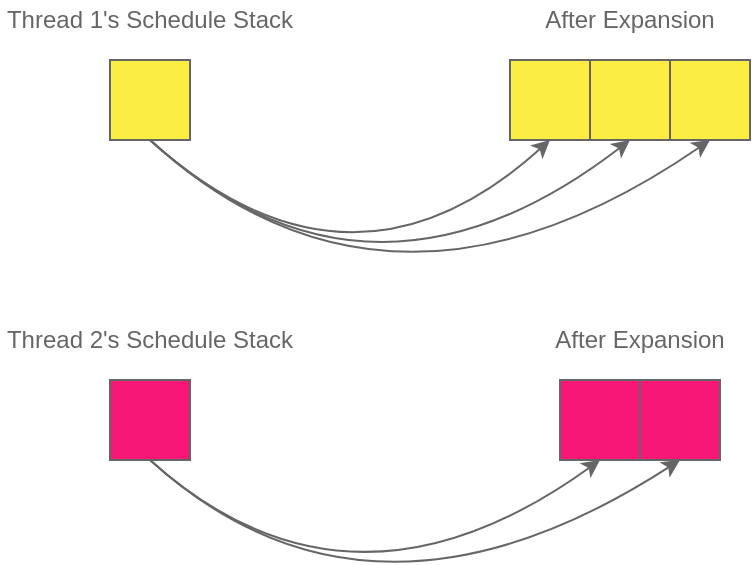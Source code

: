 <mxfile version="14.9.8" type="device"><diagram id="aU460pDSYPbogb3Fky-C" name="Page-1"><mxGraphModel dx="1422" dy="752" grid="1" gridSize="10" guides="1" tooltips="1" connect="1" arrows="1" fold="1" page="1" pageScale="1" pageWidth="850" pageHeight="1100" math="0" shadow="0"><root><mxCell id="0"/><mxCell id="1" parent="0"/><mxCell id="oeZQ5z1YvrQG4BNugUac-1" value="" style="whiteSpace=wrap;html=1;aspect=fixed;fillColor=#FBED42;strokeColor=#666666;" parent="1" vertex="1"><mxGeometry x="160" y="160" width="40" height="40" as="geometry"/></mxCell><mxCell id="oeZQ5z1YvrQG4BNugUac-4" value="" style="whiteSpace=wrap;html=1;aspect=fixed;fillColor=#FBED42;strokeColor=#666666;" parent="1" vertex="1"><mxGeometry x="360" y="160" width="40" height="40" as="geometry"/></mxCell><mxCell id="oeZQ5z1YvrQG4BNugUac-5" value="" style="whiteSpace=wrap;html=1;aspect=fixed;fillColor=#FBED42;strokeColor=#666666;" parent="1" vertex="1"><mxGeometry x="400" y="160" width="40" height="40" as="geometry"/></mxCell><mxCell id="oeZQ5z1YvrQG4BNugUac-6" value="" style="whiteSpace=wrap;html=1;aspect=fixed;fillColor=#FBED42;strokeColor=#666666;" parent="1" vertex="1"><mxGeometry x="440" y="160" width="40" height="40" as="geometry"/></mxCell><mxCell id="oeZQ5z1YvrQG4BNugUac-9" value="After Expansion" style="text;html=1;strokeColor=none;fillColor=none;align=center;verticalAlign=middle;whiteSpace=wrap;rounded=0;fontColor=#666666;" parent="1" vertex="1"><mxGeometry x="375" y="130" width="90" height="20" as="geometry"/></mxCell><mxCell id="oeZQ5z1YvrQG4BNugUac-10" value="Thread 1's Schedule Stack" style="text;html=1;strokeColor=none;fillColor=none;align=center;verticalAlign=middle;whiteSpace=wrap;rounded=0;fontColor=#666666;" parent="1" vertex="1"><mxGeometry x="105" y="130" width="150" height="20" as="geometry"/></mxCell><mxCell id="oeZQ5z1YvrQG4BNugUac-14" value="" style="endArrow=classic;html=1;exitX=0.5;exitY=1;exitDx=0;exitDy=0;entryX=0.5;entryY=1;entryDx=0;entryDy=0;curved=1;strokeColor=#666666;" parent="1" source="oeZQ5z1YvrQG4BNugUac-1" target="oeZQ5z1YvrQG4BNugUac-4" edge="1"><mxGeometry width="50" height="50" relative="1" as="geometry"><mxPoint x="350" y="400" as="sourcePoint"/><mxPoint x="400" y="350" as="targetPoint"/><Array as="points"><mxPoint x="280" y="290"/></Array></mxGeometry></mxCell><mxCell id="oeZQ5z1YvrQG4BNugUac-15" value="" style="endArrow=classic;html=1;exitX=0.5;exitY=1;exitDx=0;exitDy=0;entryX=0.5;entryY=1;entryDx=0;entryDy=0;curved=1;strokeColor=#666666;" parent="1" source="oeZQ5z1YvrQG4BNugUac-1" target="oeZQ5z1YvrQG4BNugUac-5" edge="1"><mxGeometry width="50" height="50" relative="1" as="geometry"><mxPoint x="190" y="210" as="sourcePoint"/><mxPoint x="390" y="210" as="targetPoint"/><Array as="points"><mxPoint x="290" y="300"/></Array></mxGeometry></mxCell><mxCell id="oeZQ5z1YvrQG4BNugUac-16" value="" style="endArrow=classic;html=1;exitX=0.5;exitY=1;exitDx=0;exitDy=0;entryX=0.5;entryY=1;entryDx=0;entryDy=0;curved=1;strokeColor=#666666;" parent="1" source="oeZQ5z1YvrQG4BNugUac-1" target="oeZQ5z1YvrQG4BNugUac-6" edge="1"><mxGeometry width="50" height="50" relative="1" as="geometry"><mxPoint x="200" y="220" as="sourcePoint"/><mxPoint x="400" y="220" as="targetPoint"/><Array as="points"><mxPoint x="300" y="310"/></Array></mxGeometry></mxCell><mxCell id="oeZQ5z1YvrQG4BNugUac-19" value="" style="whiteSpace=wrap;html=1;aspect=fixed;fillColor=#F51676;strokeColor=#666666;" parent="1" vertex="1"><mxGeometry x="160" y="320" width="40" height="40" as="geometry"/></mxCell><mxCell id="oeZQ5z1YvrQG4BNugUac-20" value="" style="whiteSpace=wrap;html=1;aspect=fixed;fillColor=#F51676;strokeColor=#666666;" parent="1" vertex="1"><mxGeometry x="385" y="320" width="40" height="40" as="geometry"/></mxCell><mxCell id="oeZQ5z1YvrQG4BNugUac-21" value="" style="whiteSpace=wrap;html=1;aspect=fixed;fillColor=#F51676;strokeColor=#666666;" parent="1" vertex="1"><mxGeometry x="425" y="320" width="40" height="40" as="geometry"/></mxCell><mxCell id="oeZQ5z1YvrQG4BNugUac-23" value="After Expansion" style="text;html=1;strokeColor=none;fillColor=none;align=center;verticalAlign=middle;whiteSpace=wrap;rounded=0;fontColor=#666666;" parent="1" vertex="1"><mxGeometry x="375" y="290" width="100" height="20" as="geometry"/></mxCell><mxCell id="oeZQ5z1YvrQG4BNugUac-24" value="Thread 2's Schedule Stack" style="text;html=1;strokeColor=none;fillColor=none;align=center;verticalAlign=middle;whiteSpace=wrap;rounded=0;fontColor=#666666;" parent="1" vertex="1"><mxGeometry x="105" y="290" width="150" height="20" as="geometry"/></mxCell><mxCell id="oeZQ5z1YvrQG4BNugUac-25" value="" style="endArrow=classic;html=1;exitX=0.5;exitY=1;exitDx=0;exitDy=0;entryX=0.5;entryY=1;entryDx=0;entryDy=0;curved=1;strokeColor=#666666;" parent="1" source="oeZQ5z1YvrQG4BNugUac-19" target="oeZQ5z1YvrQG4BNugUac-20" edge="1"><mxGeometry width="50" height="50" relative="1" as="geometry"><mxPoint x="350" y="560" as="sourcePoint"/><mxPoint x="400" y="510" as="targetPoint"/><Array as="points"><mxPoint x="280" y="450"/></Array></mxGeometry></mxCell><mxCell id="oeZQ5z1YvrQG4BNugUac-26" value="" style="endArrow=classic;html=1;exitX=0.5;exitY=1;exitDx=0;exitDy=0;entryX=0.5;entryY=1;entryDx=0;entryDy=0;curved=1;strokeColor=#666666;" parent="1" source="oeZQ5z1YvrQG4BNugUac-19" target="oeZQ5z1YvrQG4BNugUac-21" edge="1"><mxGeometry width="50" height="50" relative="1" as="geometry"><mxPoint x="190" y="370" as="sourcePoint"/><mxPoint x="390" y="370" as="targetPoint"/><Array as="points"><mxPoint x="290" y="460"/></Array></mxGeometry></mxCell></root></mxGraphModel></diagram></mxfile>